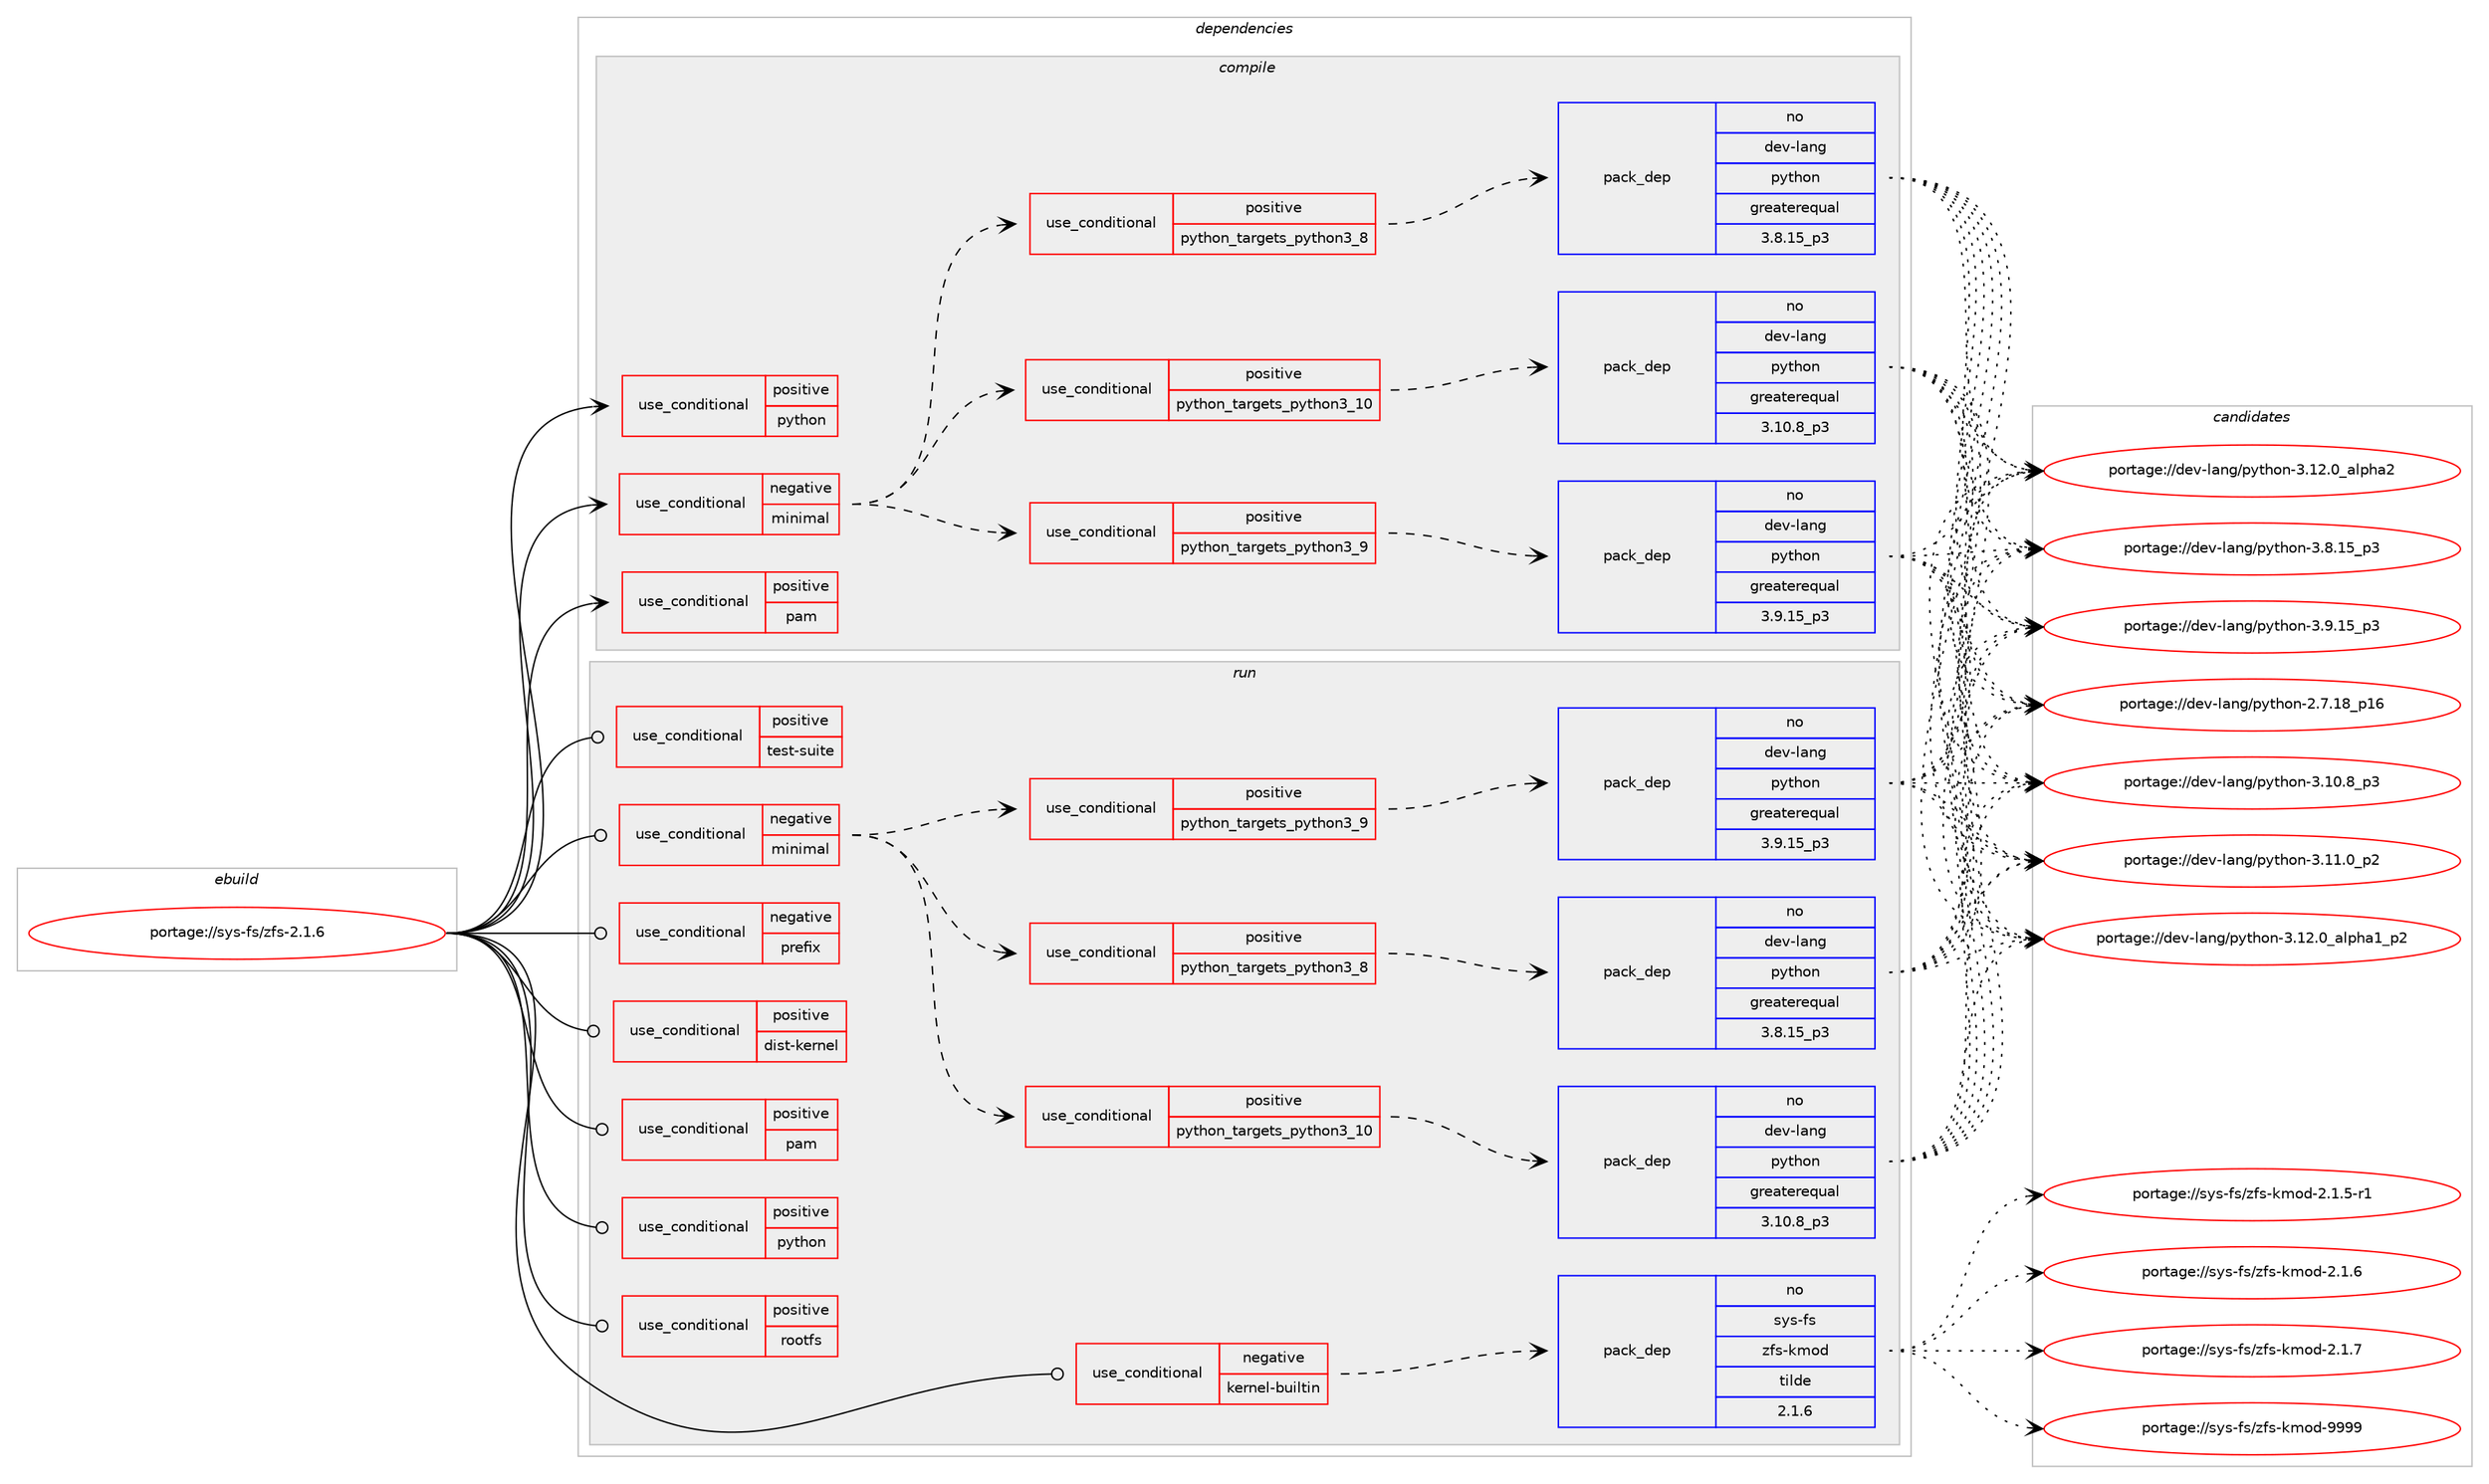 digraph prolog {

# *************
# Graph options
# *************

newrank=true;
concentrate=true;
compound=true;
graph [rankdir=LR,fontname=Helvetica,fontsize=10,ranksep=1.5];#, ranksep=2.5, nodesep=0.2];
edge  [arrowhead=vee];
node  [fontname=Helvetica,fontsize=10];

# **********
# The ebuild
# **********

subgraph cluster_leftcol {
color=gray;
rank=same;
label=<<i>ebuild</i>>;
id [label="portage://sys-fs/zfs-2.1.6", color=red, width=4, href="../sys-fs/zfs-2.1.6.svg"];
}

# ****************
# The dependencies
# ****************

subgraph cluster_midcol {
color=gray;
label=<<i>dependencies</i>>;
subgraph cluster_compile {
fillcolor="#eeeeee";
style=filled;
label=<<i>compile</i>>;
subgraph cond1067 {
dependency2492 [label=<<TABLE BORDER="0" CELLBORDER="1" CELLSPACING="0" CELLPADDING="4"><TR><TD ROWSPAN="3" CELLPADDING="10">use_conditional</TD></TR><TR><TD>negative</TD></TR><TR><TD>minimal</TD></TR></TABLE>>, shape=none, color=red];
subgraph cond1068 {
dependency2493 [label=<<TABLE BORDER="0" CELLBORDER="1" CELLSPACING="0" CELLPADDING="4"><TR><TD ROWSPAN="3" CELLPADDING="10">use_conditional</TD></TR><TR><TD>positive</TD></TR><TR><TD>python_targets_python3_8</TD></TR></TABLE>>, shape=none, color=red];
subgraph pack1406 {
dependency2494 [label=<<TABLE BORDER="0" CELLBORDER="1" CELLSPACING="0" CELLPADDING="4" WIDTH="220"><TR><TD ROWSPAN="6" CELLPADDING="30">pack_dep</TD></TR><TR><TD WIDTH="110">no</TD></TR><TR><TD>dev-lang</TD></TR><TR><TD>python</TD></TR><TR><TD>greaterequal</TD></TR><TR><TD>3.8.15_p3</TD></TR></TABLE>>, shape=none, color=blue];
}
dependency2493:e -> dependency2494:w [weight=20,style="dashed",arrowhead="vee"];
}
dependency2492:e -> dependency2493:w [weight=20,style="dashed",arrowhead="vee"];
subgraph cond1069 {
dependency2495 [label=<<TABLE BORDER="0" CELLBORDER="1" CELLSPACING="0" CELLPADDING="4"><TR><TD ROWSPAN="3" CELLPADDING="10">use_conditional</TD></TR><TR><TD>positive</TD></TR><TR><TD>python_targets_python3_9</TD></TR></TABLE>>, shape=none, color=red];
subgraph pack1407 {
dependency2496 [label=<<TABLE BORDER="0" CELLBORDER="1" CELLSPACING="0" CELLPADDING="4" WIDTH="220"><TR><TD ROWSPAN="6" CELLPADDING="30">pack_dep</TD></TR><TR><TD WIDTH="110">no</TD></TR><TR><TD>dev-lang</TD></TR><TR><TD>python</TD></TR><TR><TD>greaterequal</TD></TR><TR><TD>3.9.15_p3</TD></TR></TABLE>>, shape=none, color=blue];
}
dependency2495:e -> dependency2496:w [weight=20,style="dashed",arrowhead="vee"];
}
dependency2492:e -> dependency2495:w [weight=20,style="dashed",arrowhead="vee"];
subgraph cond1070 {
dependency2497 [label=<<TABLE BORDER="0" CELLBORDER="1" CELLSPACING="0" CELLPADDING="4"><TR><TD ROWSPAN="3" CELLPADDING="10">use_conditional</TD></TR><TR><TD>positive</TD></TR><TR><TD>python_targets_python3_10</TD></TR></TABLE>>, shape=none, color=red];
subgraph pack1408 {
dependency2498 [label=<<TABLE BORDER="0" CELLBORDER="1" CELLSPACING="0" CELLPADDING="4" WIDTH="220"><TR><TD ROWSPAN="6" CELLPADDING="30">pack_dep</TD></TR><TR><TD WIDTH="110">no</TD></TR><TR><TD>dev-lang</TD></TR><TR><TD>python</TD></TR><TR><TD>greaterequal</TD></TR><TR><TD>3.10.8_p3</TD></TR></TABLE>>, shape=none, color=blue];
}
dependency2497:e -> dependency2498:w [weight=20,style="dashed",arrowhead="vee"];
}
dependency2492:e -> dependency2497:w [weight=20,style="dashed",arrowhead="vee"];
}
id:e -> dependency2492:w [weight=20,style="solid",arrowhead="vee"];
subgraph cond1071 {
dependency2499 [label=<<TABLE BORDER="0" CELLBORDER="1" CELLSPACING="0" CELLPADDING="4"><TR><TD ROWSPAN="3" CELLPADDING="10">use_conditional</TD></TR><TR><TD>positive</TD></TR><TR><TD>pam</TD></TR></TABLE>>, shape=none, color=red];
# *** BEGIN UNKNOWN DEPENDENCY TYPE (TODO) ***
# dependency2499 -> package_dependency(portage://sys-fs/zfs-2.1.6,install,no,sys-libs,pam,none,[,,],[],[])
# *** END UNKNOWN DEPENDENCY TYPE (TODO) ***

}
id:e -> dependency2499:w [weight=20,style="solid",arrowhead="vee"];
subgraph cond1072 {
dependency2500 [label=<<TABLE BORDER="0" CELLBORDER="1" CELLSPACING="0" CELLPADDING="4"><TR><TD ROWSPAN="3" CELLPADDING="10">use_conditional</TD></TR><TR><TD>positive</TD></TR><TR><TD>python</TD></TR></TABLE>>, shape=none, color=red];
# *** BEGIN UNKNOWN DEPENDENCY TYPE (TODO) ***
# dependency2500 -> package_dependency(portage://sys-fs/zfs-2.1.6,install,no,virtual,python-cffi,none,[,,],[],[use(optenable(python_targets_python3_8),negative),use(optenable(python_targets_python3_9),negative),use(optenable(python_targets_python3_10),negative)])
# *** END UNKNOWN DEPENDENCY TYPE (TODO) ***

}
id:e -> dependency2500:w [weight=20,style="solid",arrowhead="vee"];
# *** BEGIN UNKNOWN DEPENDENCY TYPE (TODO) ***
# id -> package_dependency(portage://sys-fs/zfs-2.1.6,install,no,dev-libs,openssl,none,[,,],[slot(0),equal],[])
# *** END UNKNOWN DEPENDENCY TYPE (TODO) ***

# *** BEGIN UNKNOWN DEPENDENCY TYPE (TODO) ***
# id -> package_dependency(portage://sys-fs/zfs-2.1.6,install,no,net-libs,libtirpc,none,[,,],any_same_slot,[])
# *** END UNKNOWN DEPENDENCY TYPE (TODO) ***

# *** BEGIN UNKNOWN DEPENDENCY TYPE (TODO) ***
# id -> package_dependency(portage://sys-fs/zfs-2.1.6,install,no,sys-apps,util-linux,none,[,,],[],[])
# *** END UNKNOWN DEPENDENCY TYPE (TODO) ***

# *** BEGIN UNKNOWN DEPENDENCY TYPE (TODO) ***
# id -> package_dependency(portage://sys-fs/zfs-2.1.6,install,no,sys-libs,zlib,none,[,,],[],[])
# *** END UNKNOWN DEPENDENCY TYPE (TODO) ***

# *** BEGIN UNKNOWN DEPENDENCY TYPE (TODO) ***
# id -> package_dependency(portage://sys-fs/zfs-2.1.6,install,no,virtual,libudev,none,[,,],any_same_slot,[])
# *** END UNKNOWN DEPENDENCY TYPE (TODO) ***

}
subgraph cluster_compileandrun {
fillcolor="#eeeeee";
style=filled;
label=<<i>compile and run</i>>;
}
subgraph cluster_run {
fillcolor="#eeeeee";
style=filled;
label=<<i>run</i>>;
subgraph cond1073 {
dependency2501 [label=<<TABLE BORDER="0" CELLBORDER="1" CELLSPACING="0" CELLPADDING="4"><TR><TD ROWSPAN="3" CELLPADDING="10">use_conditional</TD></TR><TR><TD>negative</TD></TR><TR><TD>kernel-builtin</TD></TR></TABLE>>, shape=none, color=red];
subgraph pack1409 {
dependency2502 [label=<<TABLE BORDER="0" CELLBORDER="1" CELLSPACING="0" CELLPADDING="4" WIDTH="220"><TR><TD ROWSPAN="6" CELLPADDING="30">pack_dep</TD></TR><TR><TD WIDTH="110">no</TD></TR><TR><TD>sys-fs</TD></TR><TR><TD>zfs-kmod</TD></TR><TR><TD>tilde</TD></TR><TR><TD>2.1.6</TD></TR></TABLE>>, shape=none, color=blue];
}
dependency2501:e -> dependency2502:w [weight=20,style="dashed",arrowhead="vee"];
}
id:e -> dependency2501:w [weight=20,style="solid",arrowhead="odot"];
subgraph cond1074 {
dependency2503 [label=<<TABLE BORDER="0" CELLBORDER="1" CELLSPACING="0" CELLPADDING="4"><TR><TD ROWSPAN="3" CELLPADDING="10">use_conditional</TD></TR><TR><TD>negative</TD></TR><TR><TD>minimal</TD></TR></TABLE>>, shape=none, color=red];
subgraph cond1075 {
dependency2504 [label=<<TABLE BORDER="0" CELLBORDER="1" CELLSPACING="0" CELLPADDING="4"><TR><TD ROWSPAN="3" CELLPADDING="10">use_conditional</TD></TR><TR><TD>positive</TD></TR><TR><TD>python_targets_python3_8</TD></TR></TABLE>>, shape=none, color=red];
subgraph pack1410 {
dependency2505 [label=<<TABLE BORDER="0" CELLBORDER="1" CELLSPACING="0" CELLPADDING="4" WIDTH="220"><TR><TD ROWSPAN="6" CELLPADDING="30">pack_dep</TD></TR><TR><TD WIDTH="110">no</TD></TR><TR><TD>dev-lang</TD></TR><TR><TD>python</TD></TR><TR><TD>greaterequal</TD></TR><TR><TD>3.8.15_p3</TD></TR></TABLE>>, shape=none, color=blue];
}
dependency2504:e -> dependency2505:w [weight=20,style="dashed",arrowhead="vee"];
}
dependency2503:e -> dependency2504:w [weight=20,style="dashed",arrowhead="vee"];
subgraph cond1076 {
dependency2506 [label=<<TABLE BORDER="0" CELLBORDER="1" CELLSPACING="0" CELLPADDING="4"><TR><TD ROWSPAN="3" CELLPADDING="10">use_conditional</TD></TR><TR><TD>positive</TD></TR><TR><TD>python_targets_python3_9</TD></TR></TABLE>>, shape=none, color=red];
subgraph pack1411 {
dependency2507 [label=<<TABLE BORDER="0" CELLBORDER="1" CELLSPACING="0" CELLPADDING="4" WIDTH="220"><TR><TD ROWSPAN="6" CELLPADDING="30">pack_dep</TD></TR><TR><TD WIDTH="110">no</TD></TR><TR><TD>dev-lang</TD></TR><TR><TD>python</TD></TR><TR><TD>greaterequal</TD></TR><TR><TD>3.9.15_p3</TD></TR></TABLE>>, shape=none, color=blue];
}
dependency2506:e -> dependency2507:w [weight=20,style="dashed",arrowhead="vee"];
}
dependency2503:e -> dependency2506:w [weight=20,style="dashed",arrowhead="vee"];
subgraph cond1077 {
dependency2508 [label=<<TABLE BORDER="0" CELLBORDER="1" CELLSPACING="0" CELLPADDING="4"><TR><TD ROWSPAN="3" CELLPADDING="10">use_conditional</TD></TR><TR><TD>positive</TD></TR><TR><TD>python_targets_python3_10</TD></TR></TABLE>>, shape=none, color=red];
subgraph pack1412 {
dependency2509 [label=<<TABLE BORDER="0" CELLBORDER="1" CELLSPACING="0" CELLPADDING="4" WIDTH="220"><TR><TD ROWSPAN="6" CELLPADDING="30">pack_dep</TD></TR><TR><TD WIDTH="110">no</TD></TR><TR><TD>dev-lang</TD></TR><TR><TD>python</TD></TR><TR><TD>greaterequal</TD></TR><TR><TD>3.10.8_p3</TD></TR></TABLE>>, shape=none, color=blue];
}
dependency2508:e -> dependency2509:w [weight=20,style="dashed",arrowhead="vee"];
}
dependency2503:e -> dependency2508:w [weight=20,style="dashed",arrowhead="vee"];
}
id:e -> dependency2503:w [weight=20,style="solid",arrowhead="odot"];
subgraph cond1078 {
dependency2510 [label=<<TABLE BORDER="0" CELLBORDER="1" CELLSPACING="0" CELLPADDING="4"><TR><TD ROWSPAN="3" CELLPADDING="10">use_conditional</TD></TR><TR><TD>negative</TD></TR><TR><TD>prefix</TD></TR></TABLE>>, shape=none, color=red];
# *** BEGIN UNKNOWN DEPENDENCY TYPE (TODO) ***
# dependency2510 -> package_dependency(portage://sys-fs/zfs-2.1.6,run,no,virtual,udev,none,[,,],[],[])
# *** END UNKNOWN DEPENDENCY TYPE (TODO) ***

}
id:e -> dependency2510:w [weight=20,style="solid",arrowhead="odot"];
subgraph cond1079 {
dependency2511 [label=<<TABLE BORDER="0" CELLBORDER="1" CELLSPACING="0" CELLPADDING="4"><TR><TD ROWSPAN="3" CELLPADDING="10">use_conditional</TD></TR><TR><TD>positive</TD></TR><TR><TD>dist-kernel</TD></TR></TABLE>>, shape=none, color=red];
# *** BEGIN UNKNOWN DEPENDENCY TYPE (TODO) ***
# dependency2511 -> package_dependency(portage://sys-fs/zfs-2.1.6,run,no,virtual,dist-kernel,none,[,,],any_same_slot,[])
# *** END UNKNOWN DEPENDENCY TYPE (TODO) ***

}
id:e -> dependency2511:w [weight=20,style="solid",arrowhead="odot"];
subgraph cond1080 {
dependency2512 [label=<<TABLE BORDER="0" CELLBORDER="1" CELLSPACING="0" CELLPADDING="4"><TR><TD ROWSPAN="3" CELLPADDING="10">use_conditional</TD></TR><TR><TD>positive</TD></TR><TR><TD>pam</TD></TR></TABLE>>, shape=none, color=red];
# *** BEGIN UNKNOWN DEPENDENCY TYPE (TODO) ***
# dependency2512 -> package_dependency(portage://sys-fs/zfs-2.1.6,run,no,sys-libs,pam,none,[,,],[],[])
# *** END UNKNOWN DEPENDENCY TYPE (TODO) ***

}
id:e -> dependency2512:w [weight=20,style="solid",arrowhead="odot"];
subgraph cond1081 {
dependency2513 [label=<<TABLE BORDER="0" CELLBORDER="1" CELLSPACING="0" CELLPADDING="4"><TR><TD ROWSPAN="3" CELLPADDING="10">use_conditional</TD></TR><TR><TD>positive</TD></TR><TR><TD>python</TD></TR></TABLE>>, shape=none, color=red];
# *** BEGIN UNKNOWN DEPENDENCY TYPE (TODO) ***
# dependency2513 -> package_dependency(portage://sys-fs/zfs-2.1.6,run,no,virtual,python-cffi,none,[,,],[],[use(optenable(python_targets_python3_8),negative),use(optenable(python_targets_python3_9),negative),use(optenable(python_targets_python3_10),negative)])
# *** END UNKNOWN DEPENDENCY TYPE (TODO) ***

}
id:e -> dependency2513:w [weight=20,style="solid",arrowhead="odot"];
subgraph cond1082 {
dependency2514 [label=<<TABLE BORDER="0" CELLBORDER="1" CELLSPACING="0" CELLPADDING="4"><TR><TD ROWSPAN="3" CELLPADDING="10">use_conditional</TD></TR><TR><TD>positive</TD></TR><TR><TD>rootfs</TD></TR></TABLE>>, shape=none, color=red];
# *** BEGIN UNKNOWN DEPENDENCY TYPE (TODO) ***
# dependency2514 -> package_dependency(portage://sys-fs/zfs-2.1.6,run,no,app-arch,cpio,none,[,,],[],[])
# *** END UNKNOWN DEPENDENCY TYPE (TODO) ***

# *** BEGIN UNKNOWN DEPENDENCY TYPE (TODO) ***
# dependency2514 -> package_dependency(portage://sys-fs/zfs-2.1.6,run,no,app-misc,pax-utils,none,[,,],[],[])
# *** END UNKNOWN DEPENDENCY TYPE (TODO) ***

}
id:e -> dependency2514:w [weight=20,style="solid",arrowhead="odot"];
subgraph cond1083 {
dependency2515 [label=<<TABLE BORDER="0" CELLBORDER="1" CELLSPACING="0" CELLPADDING="4"><TR><TD ROWSPAN="3" CELLPADDING="10">use_conditional</TD></TR><TR><TD>positive</TD></TR><TR><TD>test-suite</TD></TR></TABLE>>, shape=none, color=red];
# *** BEGIN UNKNOWN DEPENDENCY TYPE (TODO) ***
# dependency2515 -> package_dependency(portage://sys-fs/zfs-2.1.6,run,no,app-shells,ksh,none,[,,],[],[])
# *** END UNKNOWN DEPENDENCY TYPE (TODO) ***

# *** BEGIN UNKNOWN DEPENDENCY TYPE (TODO) ***
# dependency2515 -> package_dependency(portage://sys-fs/zfs-2.1.6,run,no,sys-apps,kmod,none,[,,],[],[use(enable(tools),none)])
# *** END UNKNOWN DEPENDENCY TYPE (TODO) ***

# *** BEGIN UNKNOWN DEPENDENCY TYPE (TODO) ***
# dependency2515 -> package_dependency(portage://sys-fs/zfs-2.1.6,run,no,sys-apps,util-linux,none,[,,],[],[])
# *** END UNKNOWN DEPENDENCY TYPE (TODO) ***

# *** BEGIN UNKNOWN DEPENDENCY TYPE (TODO) ***
# dependency2515 -> package_dependency(portage://sys-fs/zfs-2.1.6,run,no,sys-devel,bc,none,[,,],[],[])
# *** END UNKNOWN DEPENDENCY TYPE (TODO) ***

# *** BEGIN UNKNOWN DEPENDENCY TYPE (TODO) ***
# dependency2515 -> package_dependency(portage://sys-fs/zfs-2.1.6,run,no,sys-block,parted,none,[,,],[],[])
# *** END UNKNOWN DEPENDENCY TYPE (TODO) ***

# *** BEGIN UNKNOWN DEPENDENCY TYPE (TODO) ***
# dependency2515 -> package_dependency(portage://sys-fs/zfs-2.1.6,run,no,sys-fs,lsscsi,none,[,,],[],[])
# *** END UNKNOWN DEPENDENCY TYPE (TODO) ***

# *** BEGIN UNKNOWN DEPENDENCY TYPE (TODO) ***
# dependency2515 -> package_dependency(portage://sys-fs/zfs-2.1.6,run,no,sys-fs,mdadm,none,[,,],[],[])
# *** END UNKNOWN DEPENDENCY TYPE (TODO) ***

# *** BEGIN UNKNOWN DEPENDENCY TYPE (TODO) ***
# dependency2515 -> package_dependency(portage://sys-fs/zfs-2.1.6,run,no,sys-process,procps,none,[,,],[],[])
# *** END UNKNOWN DEPENDENCY TYPE (TODO) ***

}
id:e -> dependency2515:w [weight=20,style="solid",arrowhead="odot"];
# *** BEGIN UNKNOWN DEPENDENCY TYPE (TODO) ***
# id -> package_dependency(portage://sys-fs/zfs-2.1.6,run,no,app-alternatives,awk,none,[,,],[],[])
# *** END UNKNOWN DEPENDENCY TYPE (TODO) ***

# *** BEGIN UNKNOWN DEPENDENCY TYPE (TODO) ***
# id -> package_dependency(portage://sys-fs/zfs-2.1.6,run,no,dev-libs,openssl,none,[,,],[slot(0),equal],[])
# *** END UNKNOWN DEPENDENCY TYPE (TODO) ***

# *** BEGIN UNKNOWN DEPENDENCY TYPE (TODO) ***
# id -> package_dependency(portage://sys-fs/zfs-2.1.6,run,no,net-libs,libtirpc,none,[,,],any_same_slot,[])
# *** END UNKNOWN DEPENDENCY TYPE (TODO) ***

# *** BEGIN UNKNOWN DEPENDENCY TYPE (TODO) ***
# id -> package_dependency(portage://sys-fs/zfs-2.1.6,run,no,sys-apps,util-linux,none,[,,],[],[])
# *** END UNKNOWN DEPENDENCY TYPE (TODO) ***

# *** BEGIN UNKNOWN DEPENDENCY TYPE (TODO) ***
# id -> package_dependency(portage://sys-fs/zfs-2.1.6,run,no,sys-fs,udev-init-scripts,none,[,,],[],[])
# *** END UNKNOWN DEPENDENCY TYPE (TODO) ***

# *** BEGIN UNKNOWN DEPENDENCY TYPE (TODO) ***
# id -> package_dependency(portage://sys-fs/zfs-2.1.6,run,no,sys-libs,zlib,none,[,,],[],[])
# *** END UNKNOWN DEPENDENCY TYPE (TODO) ***

# *** BEGIN UNKNOWN DEPENDENCY TYPE (TODO) ***
# id -> package_dependency(portage://sys-fs/zfs-2.1.6,run,no,virtual,libudev,none,[,,],any_same_slot,[])
# *** END UNKNOWN DEPENDENCY TYPE (TODO) ***

}
}

# **************
# The candidates
# **************

subgraph cluster_choices {
rank=same;
color=gray;
label=<<i>candidates</i>>;

subgraph choice1406 {
color=black;
nodesep=1;
choice10010111845108971101034711212111610411111045504655464956951124954 [label="portage://dev-lang/python-2.7.18_p16", color=red, width=4,href="../dev-lang/python-2.7.18_p16.svg"];
choice100101118451089711010347112121116104111110455146494846569511251 [label="portage://dev-lang/python-3.10.8_p3", color=red, width=4,href="../dev-lang/python-3.10.8_p3.svg"];
choice100101118451089711010347112121116104111110455146494946489511250 [label="portage://dev-lang/python-3.11.0_p2", color=red, width=4,href="../dev-lang/python-3.11.0_p2.svg"];
choice10010111845108971101034711212111610411111045514649504648959710811210497499511250 [label="portage://dev-lang/python-3.12.0_alpha1_p2", color=red, width=4,href="../dev-lang/python-3.12.0_alpha1_p2.svg"];
choice1001011184510897110103471121211161041111104551464950464895971081121049750 [label="portage://dev-lang/python-3.12.0_alpha2", color=red, width=4,href="../dev-lang/python-3.12.0_alpha2.svg"];
choice100101118451089711010347112121116104111110455146564649539511251 [label="portage://dev-lang/python-3.8.15_p3", color=red, width=4,href="../dev-lang/python-3.8.15_p3.svg"];
choice100101118451089711010347112121116104111110455146574649539511251 [label="portage://dev-lang/python-3.9.15_p3", color=red, width=4,href="../dev-lang/python-3.9.15_p3.svg"];
dependency2494:e -> choice10010111845108971101034711212111610411111045504655464956951124954:w [style=dotted,weight="100"];
dependency2494:e -> choice100101118451089711010347112121116104111110455146494846569511251:w [style=dotted,weight="100"];
dependency2494:e -> choice100101118451089711010347112121116104111110455146494946489511250:w [style=dotted,weight="100"];
dependency2494:e -> choice10010111845108971101034711212111610411111045514649504648959710811210497499511250:w [style=dotted,weight="100"];
dependency2494:e -> choice1001011184510897110103471121211161041111104551464950464895971081121049750:w [style=dotted,weight="100"];
dependency2494:e -> choice100101118451089711010347112121116104111110455146564649539511251:w [style=dotted,weight="100"];
dependency2494:e -> choice100101118451089711010347112121116104111110455146574649539511251:w [style=dotted,weight="100"];
}
subgraph choice1407 {
color=black;
nodesep=1;
choice10010111845108971101034711212111610411111045504655464956951124954 [label="portage://dev-lang/python-2.7.18_p16", color=red, width=4,href="../dev-lang/python-2.7.18_p16.svg"];
choice100101118451089711010347112121116104111110455146494846569511251 [label="portage://dev-lang/python-3.10.8_p3", color=red, width=4,href="../dev-lang/python-3.10.8_p3.svg"];
choice100101118451089711010347112121116104111110455146494946489511250 [label="portage://dev-lang/python-3.11.0_p2", color=red, width=4,href="../dev-lang/python-3.11.0_p2.svg"];
choice10010111845108971101034711212111610411111045514649504648959710811210497499511250 [label="portage://dev-lang/python-3.12.0_alpha1_p2", color=red, width=4,href="../dev-lang/python-3.12.0_alpha1_p2.svg"];
choice1001011184510897110103471121211161041111104551464950464895971081121049750 [label="portage://dev-lang/python-3.12.0_alpha2", color=red, width=4,href="../dev-lang/python-3.12.0_alpha2.svg"];
choice100101118451089711010347112121116104111110455146564649539511251 [label="portage://dev-lang/python-3.8.15_p3", color=red, width=4,href="../dev-lang/python-3.8.15_p3.svg"];
choice100101118451089711010347112121116104111110455146574649539511251 [label="portage://dev-lang/python-3.9.15_p3", color=red, width=4,href="../dev-lang/python-3.9.15_p3.svg"];
dependency2496:e -> choice10010111845108971101034711212111610411111045504655464956951124954:w [style=dotted,weight="100"];
dependency2496:e -> choice100101118451089711010347112121116104111110455146494846569511251:w [style=dotted,weight="100"];
dependency2496:e -> choice100101118451089711010347112121116104111110455146494946489511250:w [style=dotted,weight="100"];
dependency2496:e -> choice10010111845108971101034711212111610411111045514649504648959710811210497499511250:w [style=dotted,weight="100"];
dependency2496:e -> choice1001011184510897110103471121211161041111104551464950464895971081121049750:w [style=dotted,weight="100"];
dependency2496:e -> choice100101118451089711010347112121116104111110455146564649539511251:w [style=dotted,weight="100"];
dependency2496:e -> choice100101118451089711010347112121116104111110455146574649539511251:w [style=dotted,weight="100"];
}
subgraph choice1408 {
color=black;
nodesep=1;
choice10010111845108971101034711212111610411111045504655464956951124954 [label="portage://dev-lang/python-2.7.18_p16", color=red, width=4,href="../dev-lang/python-2.7.18_p16.svg"];
choice100101118451089711010347112121116104111110455146494846569511251 [label="portage://dev-lang/python-3.10.8_p3", color=red, width=4,href="../dev-lang/python-3.10.8_p3.svg"];
choice100101118451089711010347112121116104111110455146494946489511250 [label="portage://dev-lang/python-3.11.0_p2", color=red, width=4,href="../dev-lang/python-3.11.0_p2.svg"];
choice10010111845108971101034711212111610411111045514649504648959710811210497499511250 [label="portage://dev-lang/python-3.12.0_alpha1_p2", color=red, width=4,href="../dev-lang/python-3.12.0_alpha1_p2.svg"];
choice1001011184510897110103471121211161041111104551464950464895971081121049750 [label="portage://dev-lang/python-3.12.0_alpha2", color=red, width=4,href="../dev-lang/python-3.12.0_alpha2.svg"];
choice100101118451089711010347112121116104111110455146564649539511251 [label="portage://dev-lang/python-3.8.15_p3", color=red, width=4,href="../dev-lang/python-3.8.15_p3.svg"];
choice100101118451089711010347112121116104111110455146574649539511251 [label="portage://dev-lang/python-3.9.15_p3", color=red, width=4,href="../dev-lang/python-3.9.15_p3.svg"];
dependency2498:e -> choice10010111845108971101034711212111610411111045504655464956951124954:w [style=dotted,weight="100"];
dependency2498:e -> choice100101118451089711010347112121116104111110455146494846569511251:w [style=dotted,weight="100"];
dependency2498:e -> choice100101118451089711010347112121116104111110455146494946489511250:w [style=dotted,weight="100"];
dependency2498:e -> choice10010111845108971101034711212111610411111045514649504648959710811210497499511250:w [style=dotted,weight="100"];
dependency2498:e -> choice1001011184510897110103471121211161041111104551464950464895971081121049750:w [style=dotted,weight="100"];
dependency2498:e -> choice100101118451089711010347112121116104111110455146564649539511251:w [style=dotted,weight="100"];
dependency2498:e -> choice100101118451089711010347112121116104111110455146574649539511251:w [style=dotted,weight="100"];
}
subgraph choice1409 {
color=black;
nodesep=1;
choice1151211154510211547122102115451071091111004550464946534511449 [label="portage://sys-fs/zfs-kmod-2.1.5-r1", color=red, width=4,href="../sys-fs/zfs-kmod-2.1.5-r1.svg"];
choice115121115451021154712210211545107109111100455046494654 [label="portage://sys-fs/zfs-kmod-2.1.6", color=red, width=4,href="../sys-fs/zfs-kmod-2.1.6.svg"];
choice115121115451021154712210211545107109111100455046494655 [label="portage://sys-fs/zfs-kmod-2.1.7", color=red, width=4,href="../sys-fs/zfs-kmod-2.1.7.svg"];
choice1151211154510211547122102115451071091111004557575757 [label="portage://sys-fs/zfs-kmod-9999", color=red, width=4,href="../sys-fs/zfs-kmod-9999.svg"];
dependency2502:e -> choice1151211154510211547122102115451071091111004550464946534511449:w [style=dotted,weight="100"];
dependency2502:e -> choice115121115451021154712210211545107109111100455046494654:w [style=dotted,weight="100"];
dependency2502:e -> choice115121115451021154712210211545107109111100455046494655:w [style=dotted,weight="100"];
dependency2502:e -> choice1151211154510211547122102115451071091111004557575757:w [style=dotted,weight="100"];
}
subgraph choice1410 {
color=black;
nodesep=1;
choice10010111845108971101034711212111610411111045504655464956951124954 [label="portage://dev-lang/python-2.7.18_p16", color=red, width=4,href="../dev-lang/python-2.7.18_p16.svg"];
choice100101118451089711010347112121116104111110455146494846569511251 [label="portage://dev-lang/python-3.10.8_p3", color=red, width=4,href="../dev-lang/python-3.10.8_p3.svg"];
choice100101118451089711010347112121116104111110455146494946489511250 [label="portage://dev-lang/python-3.11.0_p2", color=red, width=4,href="../dev-lang/python-3.11.0_p2.svg"];
choice10010111845108971101034711212111610411111045514649504648959710811210497499511250 [label="portage://dev-lang/python-3.12.0_alpha1_p2", color=red, width=4,href="../dev-lang/python-3.12.0_alpha1_p2.svg"];
choice1001011184510897110103471121211161041111104551464950464895971081121049750 [label="portage://dev-lang/python-3.12.0_alpha2", color=red, width=4,href="../dev-lang/python-3.12.0_alpha2.svg"];
choice100101118451089711010347112121116104111110455146564649539511251 [label="portage://dev-lang/python-3.8.15_p3", color=red, width=4,href="../dev-lang/python-3.8.15_p3.svg"];
choice100101118451089711010347112121116104111110455146574649539511251 [label="portage://dev-lang/python-3.9.15_p3", color=red, width=4,href="../dev-lang/python-3.9.15_p3.svg"];
dependency2505:e -> choice10010111845108971101034711212111610411111045504655464956951124954:w [style=dotted,weight="100"];
dependency2505:e -> choice100101118451089711010347112121116104111110455146494846569511251:w [style=dotted,weight="100"];
dependency2505:e -> choice100101118451089711010347112121116104111110455146494946489511250:w [style=dotted,weight="100"];
dependency2505:e -> choice10010111845108971101034711212111610411111045514649504648959710811210497499511250:w [style=dotted,weight="100"];
dependency2505:e -> choice1001011184510897110103471121211161041111104551464950464895971081121049750:w [style=dotted,weight="100"];
dependency2505:e -> choice100101118451089711010347112121116104111110455146564649539511251:w [style=dotted,weight="100"];
dependency2505:e -> choice100101118451089711010347112121116104111110455146574649539511251:w [style=dotted,weight="100"];
}
subgraph choice1411 {
color=black;
nodesep=1;
choice10010111845108971101034711212111610411111045504655464956951124954 [label="portage://dev-lang/python-2.7.18_p16", color=red, width=4,href="../dev-lang/python-2.7.18_p16.svg"];
choice100101118451089711010347112121116104111110455146494846569511251 [label="portage://dev-lang/python-3.10.8_p3", color=red, width=4,href="../dev-lang/python-3.10.8_p3.svg"];
choice100101118451089711010347112121116104111110455146494946489511250 [label="portage://dev-lang/python-3.11.0_p2", color=red, width=4,href="../dev-lang/python-3.11.0_p2.svg"];
choice10010111845108971101034711212111610411111045514649504648959710811210497499511250 [label="portage://dev-lang/python-3.12.0_alpha1_p2", color=red, width=4,href="../dev-lang/python-3.12.0_alpha1_p2.svg"];
choice1001011184510897110103471121211161041111104551464950464895971081121049750 [label="portage://dev-lang/python-3.12.0_alpha2", color=red, width=4,href="../dev-lang/python-3.12.0_alpha2.svg"];
choice100101118451089711010347112121116104111110455146564649539511251 [label="portage://dev-lang/python-3.8.15_p3", color=red, width=4,href="../dev-lang/python-3.8.15_p3.svg"];
choice100101118451089711010347112121116104111110455146574649539511251 [label="portage://dev-lang/python-3.9.15_p3", color=red, width=4,href="../dev-lang/python-3.9.15_p3.svg"];
dependency2507:e -> choice10010111845108971101034711212111610411111045504655464956951124954:w [style=dotted,weight="100"];
dependency2507:e -> choice100101118451089711010347112121116104111110455146494846569511251:w [style=dotted,weight="100"];
dependency2507:e -> choice100101118451089711010347112121116104111110455146494946489511250:w [style=dotted,weight="100"];
dependency2507:e -> choice10010111845108971101034711212111610411111045514649504648959710811210497499511250:w [style=dotted,weight="100"];
dependency2507:e -> choice1001011184510897110103471121211161041111104551464950464895971081121049750:w [style=dotted,weight="100"];
dependency2507:e -> choice100101118451089711010347112121116104111110455146564649539511251:w [style=dotted,weight="100"];
dependency2507:e -> choice100101118451089711010347112121116104111110455146574649539511251:w [style=dotted,weight="100"];
}
subgraph choice1412 {
color=black;
nodesep=1;
choice10010111845108971101034711212111610411111045504655464956951124954 [label="portage://dev-lang/python-2.7.18_p16", color=red, width=4,href="../dev-lang/python-2.7.18_p16.svg"];
choice100101118451089711010347112121116104111110455146494846569511251 [label="portage://dev-lang/python-3.10.8_p3", color=red, width=4,href="../dev-lang/python-3.10.8_p3.svg"];
choice100101118451089711010347112121116104111110455146494946489511250 [label="portage://dev-lang/python-3.11.0_p2", color=red, width=4,href="../dev-lang/python-3.11.0_p2.svg"];
choice10010111845108971101034711212111610411111045514649504648959710811210497499511250 [label="portage://dev-lang/python-3.12.0_alpha1_p2", color=red, width=4,href="../dev-lang/python-3.12.0_alpha1_p2.svg"];
choice1001011184510897110103471121211161041111104551464950464895971081121049750 [label="portage://dev-lang/python-3.12.0_alpha2", color=red, width=4,href="../dev-lang/python-3.12.0_alpha2.svg"];
choice100101118451089711010347112121116104111110455146564649539511251 [label="portage://dev-lang/python-3.8.15_p3", color=red, width=4,href="../dev-lang/python-3.8.15_p3.svg"];
choice100101118451089711010347112121116104111110455146574649539511251 [label="portage://dev-lang/python-3.9.15_p3", color=red, width=4,href="../dev-lang/python-3.9.15_p3.svg"];
dependency2509:e -> choice10010111845108971101034711212111610411111045504655464956951124954:w [style=dotted,weight="100"];
dependency2509:e -> choice100101118451089711010347112121116104111110455146494846569511251:w [style=dotted,weight="100"];
dependency2509:e -> choice100101118451089711010347112121116104111110455146494946489511250:w [style=dotted,weight="100"];
dependency2509:e -> choice10010111845108971101034711212111610411111045514649504648959710811210497499511250:w [style=dotted,weight="100"];
dependency2509:e -> choice1001011184510897110103471121211161041111104551464950464895971081121049750:w [style=dotted,weight="100"];
dependency2509:e -> choice100101118451089711010347112121116104111110455146564649539511251:w [style=dotted,weight="100"];
dependency2509:e -> choice100101118451089711010347112121116104111110455146574649539511251:w [style=dotted,weight="100"];
}
}

}

